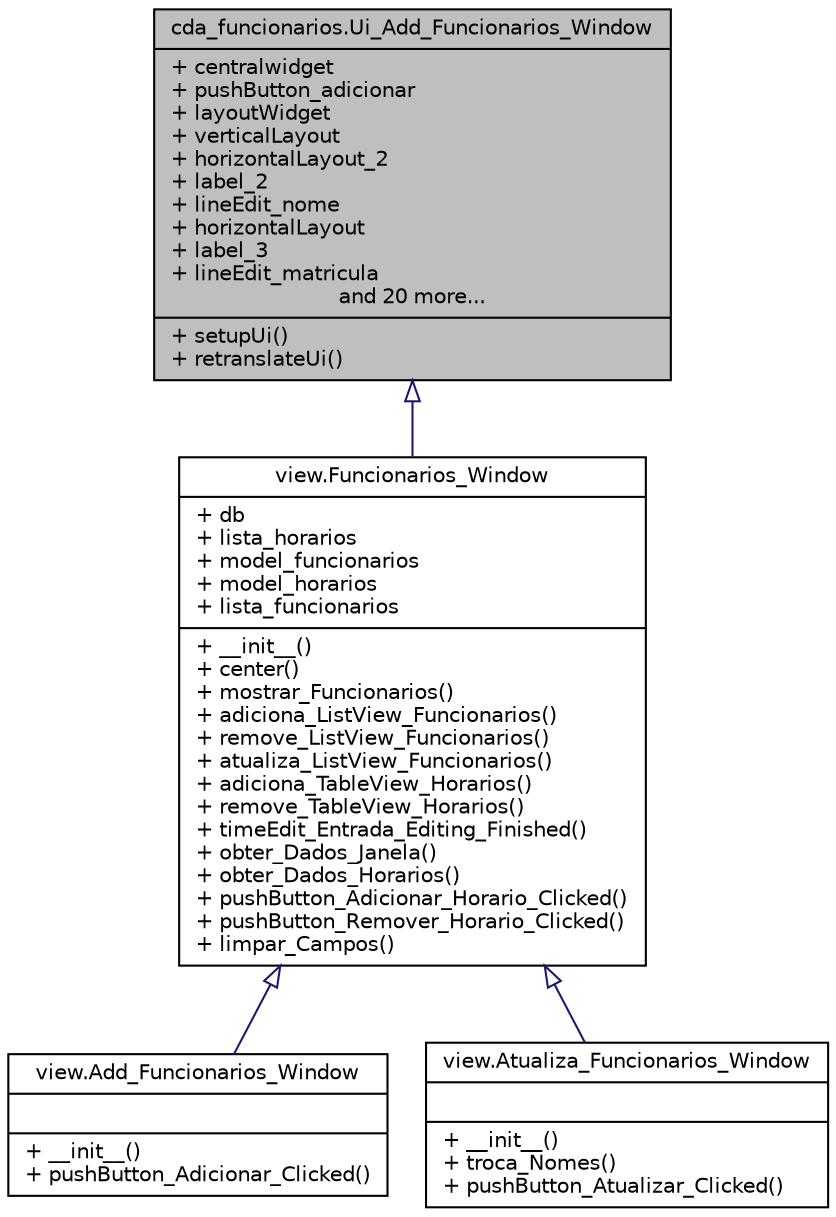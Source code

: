 digraph G
{
 // INTERACTIVE_SVG=YES
  bgcolor="transparent";
  edge [fontname="Helvetica",fontsize="10",labelfontname="Helvetica",labelfontsize="10"];
  node [fontname="Helvetica",fontsize="10",shape=record];
  Node1 [label="{cda_funcionarios.Ui_Add_Funcionarios_Window\n|+ centralwidget\l+ pushButton_adicionar\l+ layoutWidget\l+ verticalLayout\l+ horizontalLayout_2\l+ label_2\l+ lineEdit_nome\l+ horizontalLayout\l+ label_3\l+ lineEdit_matricula\land 20 more...|+ setupUi()\l+ retranslateUi()\l}",height=0.2,width=0.4,color="black", fillcolor="grey75", style="filled" fontcolor="black"];
  Node1 -> Node2 [dir="back",color="midnightblue",fontsize="10",style="solid",arrowtail="onormal",fontname="Helvetica"];
  Node2 [label="{view.Funcionarios_Window\n|+ db\l+ lista_horarios\l+ model_funcionarios\l+ model_horarios\l+ lista_funcionarios\l|+ __init__()\l+ center()\l+ mostrar_Funcionarios()\l+ adiciona_ListView_Funcionarios()\l+ remove_ListView_Funcionarios()\l+ atualiza_ListView_Funcionarios()\l+ adiciona_TableView_Horarios()\l+ remove_TableView_Horarios()\l+ timeEdit_Entrada_Editing_Finished()\l+ obter_Dados_Janela()\l+ obter_Dados_Horarios()\l+ pushButton_Adicionar_Horario_Clicked()\l+ pushButton_Remover_Horario_Clicked()\l+ limpar_Campos()\l}",height=0.2,width=0.4,color="black",URL="$classview_1_1_funcionarios___window.html",tooltip="Janela base para adicionar ou atualizar funcionarios."];
  Node2 -> Node3 [dir="back",color="midnightblue",fontsize="10",style="solid",arrowtail="onormal",fontname="Helvetica"];
  Node3 [label="{view.Add_Funcionarios_Window\n||+ __init__()\l+ pushButton_Adicionar_Clicked()\l}",height=0.2,width=0.4,color="black",URL="$classview_1_1_add___funcionarios___window.html",tooltip="Janela para adicionar funcionarios."];
  Node2 -> Node4 [dir="back",color="midnightblue",fontsize="10",style="solid",arrowtail="onormal",fontname="Helvetica"];
  Node4 [label="{view.Atualiza_Funcionarios_Window\n||+ __init__()\l+ troca_Nomes()\l+ pushButton_Atualizar_Clicked()\l}",height=0.2,width=0.4,color="black",URL="$classview_1_1_atualiza___funcionarios___window.html",tooltip="Janela para atualizar funcionarios."];
}
